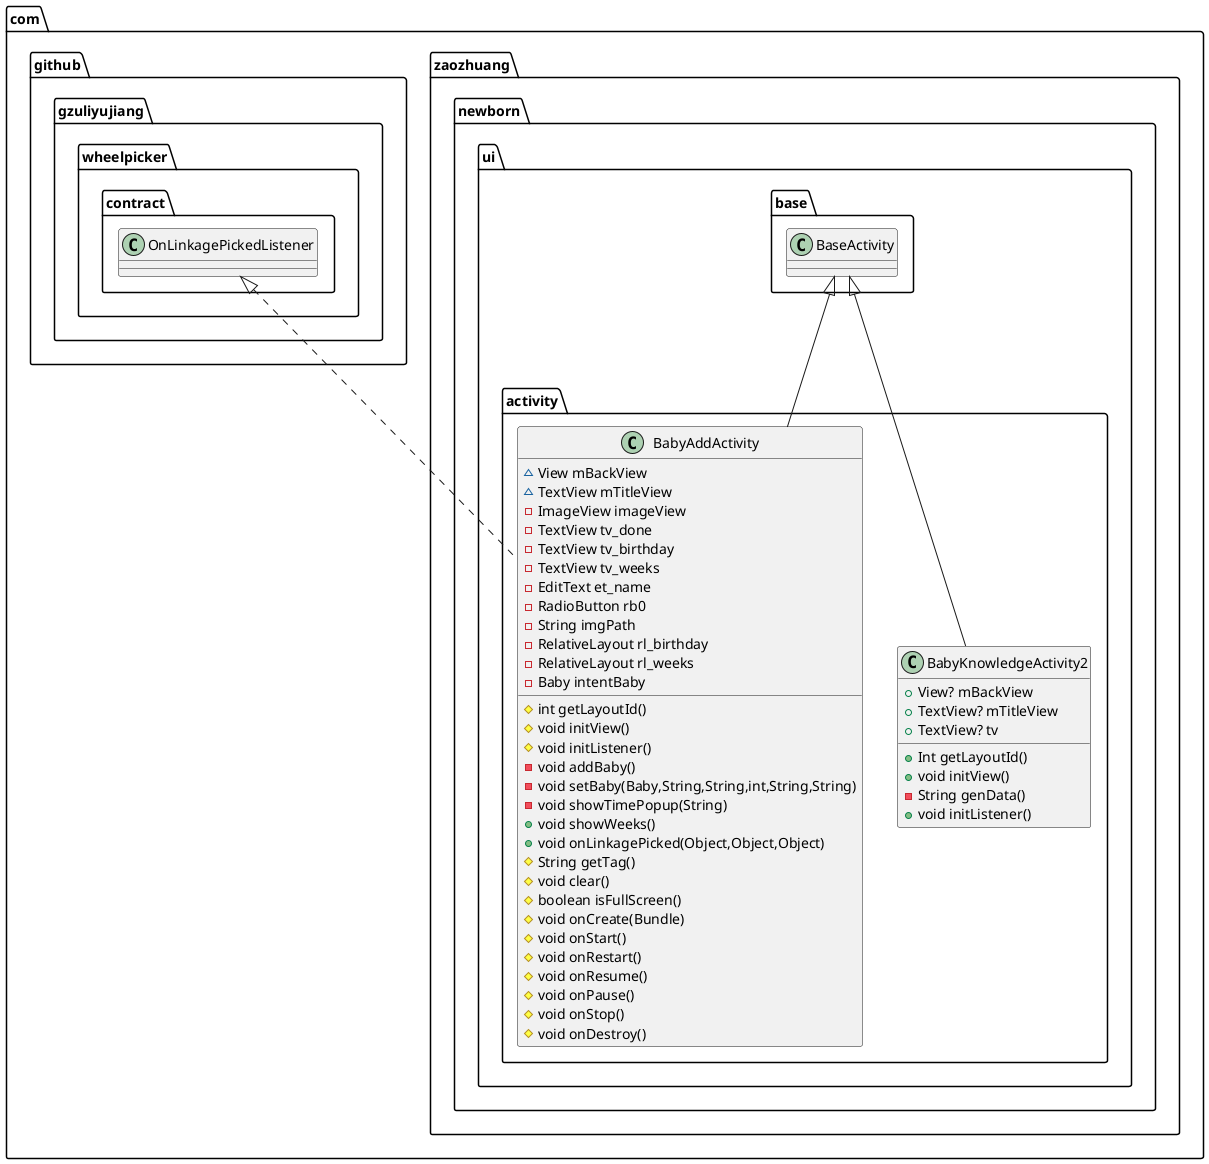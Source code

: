 @startuml
class com.zaozhuang.newborn.ui.activity.BabyKnowledgeActivity2 {
+ View? mBackView
+ TextView? mTitleView
+ TextView? tv
+ Int getLayoutId()
+ void initView()
- String genData()
+ void initListener()
}
class com.zaozhuang.newborn.ui.activity.BabyAddActivity {
~ View mBackView
~ TextView mTitleView
- ImageView imageView
- TextView tv_done
- TextView tv_birthday
- TextView tv_weeks
- EditText et_name
- RadioButton rb0
- String imgPath
- RelativeLayout rl_birthday
- RelativeLayout rl_weeks
- Baby intentBaby
# int getLayoutId()
# void initView()
# void initListener()
- void addBaby()
- void setBaby(Baby,String,String,int,String,String)
- void showTimePopup(String)
+ void showWeeks()
+ void onLinkagePicked(Object,Object,Object)
# String getTag()
# void clear()
# boolean isFullScreen()
# void onCreate(Bundle)
# void onStart()
# void onRestart()
# void onResume()
# void onPause()
# void onStop()
# void onDestroy()
}


com.zaozhuang.newborn.ui.base.BaseActivity <|-- com.zaozhuang.newborn.ui.activity.BabyKnowledgeActivity2
com.github.gzuliyujiang.wheelpicker.contract.OnLinkagePickedListener <|.. com.zaozhuang.newborn.ui.activity.BabyAddActivity
com.zaozhuang.newborn.ui.base.BaseActivity <|-- com.zaozhuang.newborn.ui.activity.BabyAddActivity
@enduml